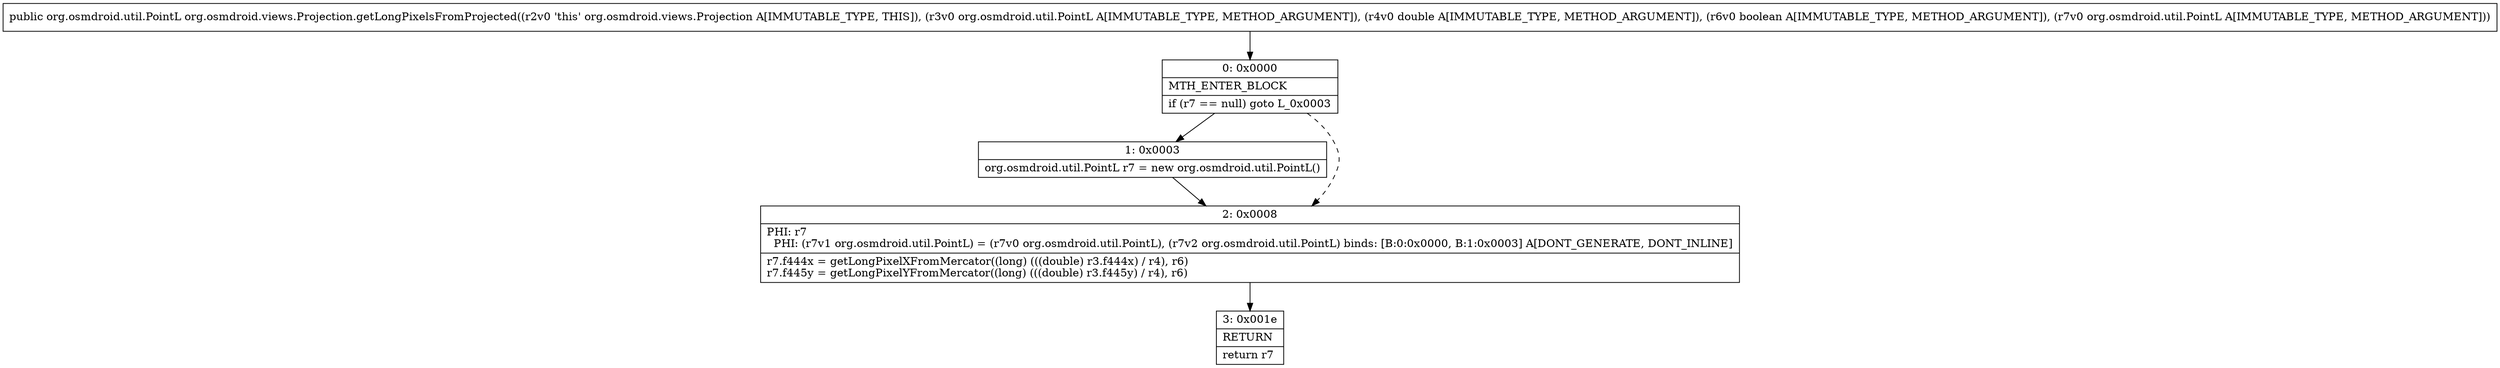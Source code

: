 digraph "CFG fororg.osmdroid.views.Projection.getLongPixelsFromProjected(Lorg\/osmdroid\/util\/PointL;DZLorg\/osmdroid\/util\/PointL;)Lorg\/osmdroid\/util\/PointL;" {
Node_0 [shape=record,label="{0\:\ 0x0000|MTH_ENTER_BLOCK\l|if (r7 == null) goto L_0x0003\l}"];
Node_1 [shape=record,label="{1\:\ 0x0003|org.osmdroid.util.PointL r7 = new org.osmdroid.util.PointL()\l}"];
Node_2 [shape=record,label="{2\:\ 0x0008|PHI: r7 \l  PHI: (r7v1 org.osmdroid.util.PointL) = (r7v0 org.osmdroid.util.PointL), (r7v2 org.osmdroid.util.PointL) binds: [B:0:0x0000, B:1:0x0003] A[DONT_GENERATE, DONT_INLINE]\l|r7.f444x = getLongPixelXFromMercator((long) (((double) r3.f444x) \/ r4), r6)\lr7.f445y = getLongPixelYFromMercator((long) (((double) r3.f445y) \/ r4), r6)\l}"];
Node_3 [shape=record,label="{3\:\ 0x001e|RETURN\l|return r7\l}"];
MethodNode[shape=record,label="{public org.osmdroid.util.PointL org.osmdroid.views.Projection.getLongPixelsFromProjected((r2v0 'this' org.osmdroid.views.Projection A[IMMUTABLE_TYPE, THIS]), (r3v0 org.osmdroid.util.PointL A[IMMUTABLE_TYPE, METHOD_ARGUMENT]), (r4v0 double A[IMMUTABLE_TYPE, METHOD_ARGUMENT]), (r6v0 boolean A[IMMUTABLE_TYPE, METHOD_ARGUMENT]), (r7v0 org.osmdroid.util.PointL A[IMMUTABLE_TYPE, METHOD_ARGUMENT])) }"];
MethodNode -> Node_0;
Node_0 -> Node_1;
Node_0 -> Node_2[style=dashed];
Node_1 -> Node_2;
Node_2 -> Node_3;
}

